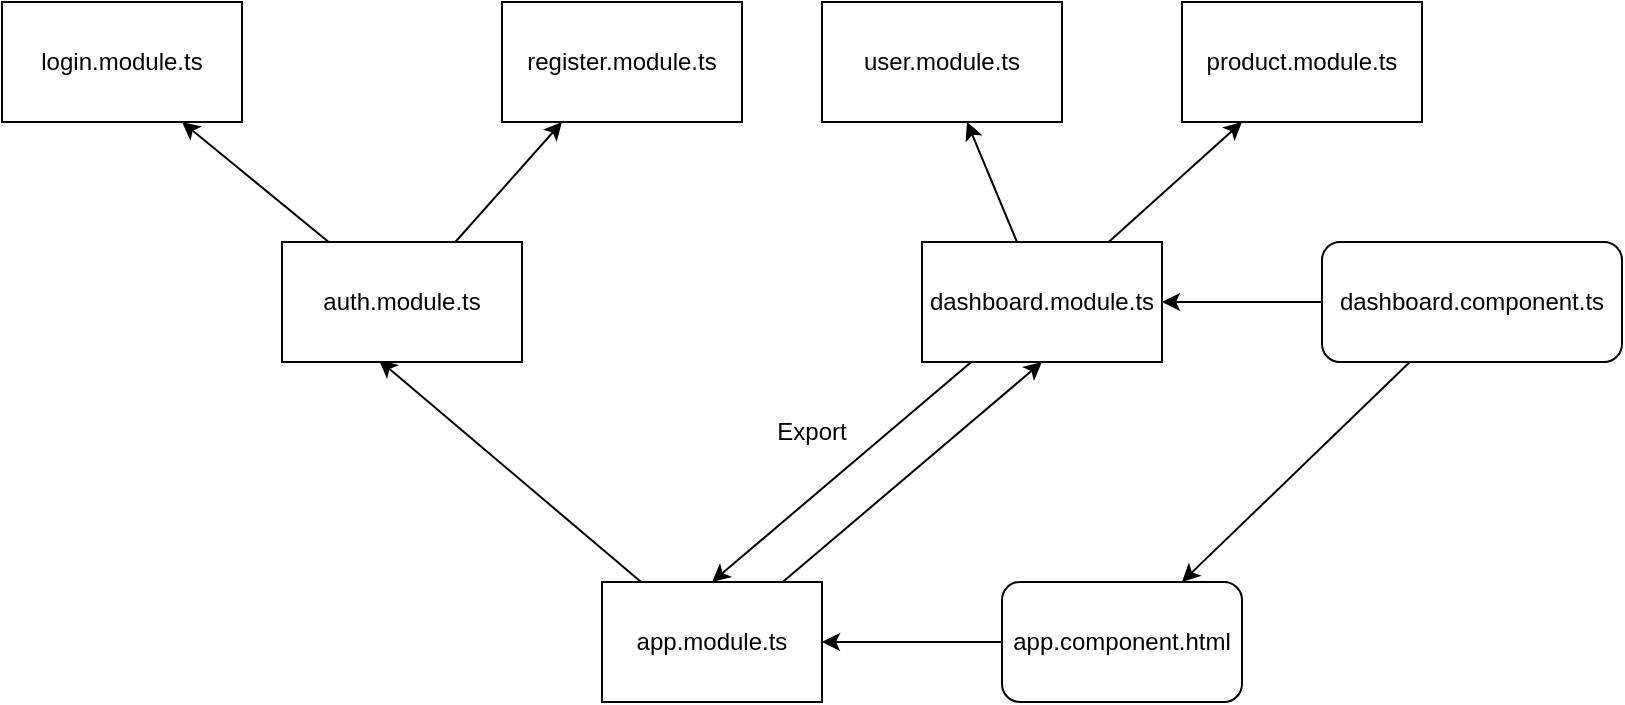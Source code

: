 <mxfile>
    <diagram id="3mqvhrkfBdKTdHaCHG8u" name="Page-1">
        <mxGraphModel dx="429" dy="385" grid="1" gridSize="10" guides="1" tooltips="1" connect="1" arrows="1" fold="1" page="1" pageScale="1" pageWidth="850" pageHeight="1100" math="0" shadow="0">
            <root>
                <mxCell id="0"/>
                <mxCell id="1" parent="0"/>
                <mxCell id="4" style="edgeStyle=none;html=1;entryX=0.5;entryY=1;entryDx=0;entryDy=0;" parent="1" source="2" target="3" edge="1">
                    <mxGeometry relative="1" as="geometry"/>
                </mxCell>
                <mxCell id="6" style="edgeStyle=none;html=1;entryX=0.404;entryY=0.984;entryDx=0;entryDy=0;entryPerimeter=0;" parent="1" source="2" target="5" edge="1">
                    <mxGeometry relative="1" as="geometry"/>
                </mxCell>
                <mxCell id="2" value="app.module.ts" style="rounded=0;whiteSpace=wrap;html=1;" parent="1" vertex="1">
                    <mxGeometry x="320" y="710" width="110" height="60" as="geometry"/>
                </mxCell>
                <mxCell id="14" value="" style="edgeStyle=none;html=1;" parent="1" source="3" target="12" edge="1">
                    <mxGeometry relative="1" as="geometry"/>
                </mxCell>
                <mxCell id="15" style="edgeStyle=none;html=1;entryX=0.25;entryY=1;entryDx=0;entryDy=0;" parent="1" source="3" target="13" edge="1">
                    <mxGeometry relative="1" as="geometry"/>
                </mxCell>
                <mxCell id="21" style="edgeStyle=none;html=1;entryX=0.5;entryY=0;entryDx=0;entryDy=0;" edge="1" parent="1" source="3" target="2">
                    <mxGeometry relative="1" as="geometry"/>
                </mxCell>
                <mxCell id="3" value="dashboard.module.ts" style="rounded=0;whiteSpace=wrap;html=1;" parent="1" vertex="1">
                    <mxGeometry x="480" y="540" width="120" height="60" as="geometry"/>
                </mxCell>
                <mxCell id="10" style="edgeStyle=none;html=1;entryX=0.25;entryY=1;entryDx=0;entryDy=0;" parent="1" source="5" target="9" edge="1">
                    <mxGeometry relative="1" as="geometry"/>
                </mxCell>
                <mxCell id="11" style="edgeStyle=none;html=1;entryX=0.75;entryY=1;entryDx=0;entryDy=0;" parent="1" source="5" target="8" edge="1">
                    <mxGeometry relative="1" as="geometry"/>
                </mxCell>
                <mxCell id="5" value="auth.module.ts" style="rounded=0;whiteSpace=wrap;html=1;" parent="1" vertex="1">
                    <mxGeometry x="160" y="540" width="120" height="60" as="geometry"/>
                </mxCell>
                <mxCell id="8" value="login.module.ts" style="rounded=0;whiteSpace=wrap;html=1;" parent="1" vertex="1">
                    <mxGeometry x="20" y="420" width="120" height="60" as="geometry"/>
                </mxCell>
                <mxCell id="9" value="register.module.ts" style="rounded=0;whiteSpace=wrap;html=1;" parent="1" vertex="1">
                    <mxGeometry x="270" y="420" width="120" height="60" as="geometry"/>
                </mxCell>
                <mxCell id="12" value="user.module.ts" style="rounded=0;whiteSpace=wrap;html=1;" parent="1" vertex="1">
                    <mxGeometry x="430" y="420" width="120" height="60" as="geometry"/>
                </mxCell>
                <mxCell id="13" value="product.module.ts" style="rounded=0;whiteSpace=wrap;html=1;" parent="1" vertex="1">
                    <mxGeometry x="610" y="420" width="120" height="60" as="geometry"/>
                </mxCell>
                <mxCell id="17" value="" style="edgeStyle=none;html=1;" parent="1" source="16" target="2" edge="1">
                    <mxGeometry relative="1" as="geometry"/>
                </mxCell>
                <mxCell id="16" value="app.component.html" style="rounded=1;whiteSpace=wrap;html=1;" parent="1" vertex="1">
                    <mxGeometry x="520" y="710" width="120" height="60" as="geometry"/>
                </mxCell>
                <mxCell id="19" value="" style="edgeStyle=none;html=1;" parent="1" source="18" target="3" edge="1">
                    <mxGeometry relative="1" as="geometry"/>
                </mxCell>
                <mxCell id="20" style="edgeStyle=none;html=1;entryX=0.75;entryY=0;entryDx=0;entryDy=0;" edge="1" parent="1" source="18" target="16">
                    <mxGeometry relative="1" as="geometry"/>
                </mxCell>
                <mxCell id="18" value="dashboard.component.ts" style="rounded=1;whiteSpace=wrap;html=1;" parent="1" vertex="1">
                    <mxGeometry x="680" y="540" width="150" height="60" as="geometry"/>
                </mxCell>
                <mxCell id="24" value="Export" style="text;html=1;strokeColor=none;fillColor=none;align=center;verticalAlign=middle;whiteSpace=wrap;rounded=0;" vertex="1" parent="1">
                    <mxGeometry x="395" y="620" width="60" height="30" as="geometry"/>
                </mxCell>
            </root>
        </mxGraphModel>
    </diagram>
</mxfile>